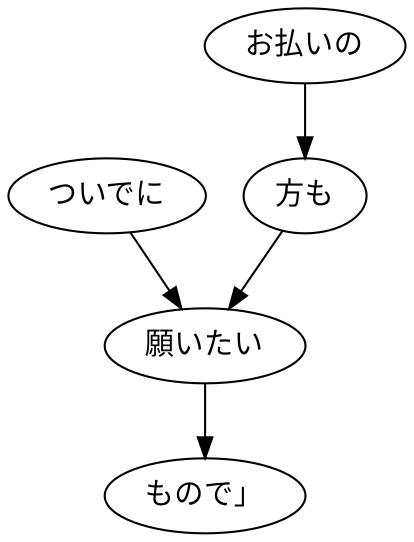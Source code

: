 digraph graph7749 {
	node0 [label="ついでに"];
	node1 [label="お払いの"];
	node2 [label="方も"];
	node3 [label="願いたい"];
	node4 [label="もので」"];
	node0 -> node3;
	node1 -> node2;
	node2 -> node3;
	node3 -> node4;
}
